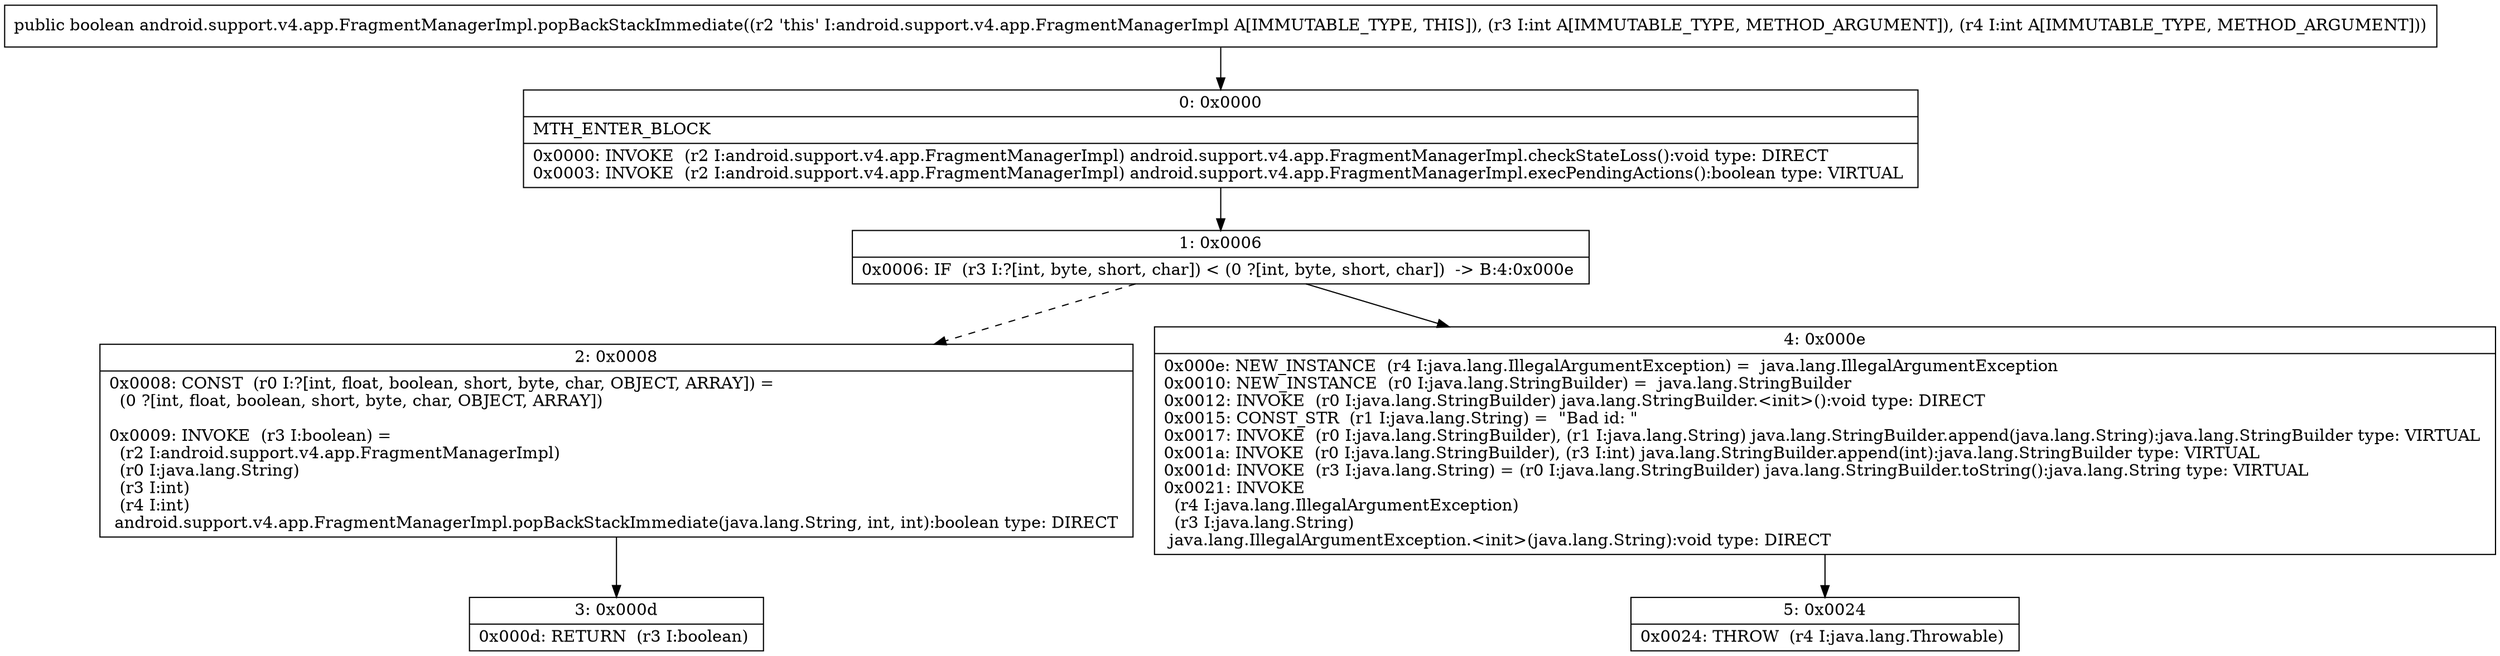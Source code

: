 digraph "CFG forandroid.support.v4.app.FragmentManagerImpl.popBackStackImmediate(II)Z" {
Node_0 [shape=record,label="{0\:\ 0x0000|MTH_ENTER_BLOCK\l|0x0000: INVOKE  (r2 I:android.support.v4.app.FragmentManagerImpl) android.support.v4.app.FragmentManagerImpl.checkStateLoss():void type: DIRECT \l0x0003: INVOKE  (r2 I:android.support.v4.app.FragmentManagerImpl) android.support.v4.app.FragmentManagerImpl.execPendingActions():boolean type: VIRTUAL \l}"];
Node_1 [shape=record,label="{1\:\ 0x0006|0x0006: IF  (r3 I:?[int, byte, short, char]) \< (0 ?[int, byte, short, char])  \-\> B:4:0x000e \l}"];
Node_2 [shape=record,label="{2\:\ 0x0008|0x0008: CONST  (r0 I:?[int, float, boolean, short, byte, char, OBJECT, ARRAY]) = \l  (0 ?[int, float, boolean, short, byte, char, OBJECT, ARRAY])\l \l0x0009: INVOKE  (r3 I:boolean) = \l  (r2 I:android.support.v4.app.FragmentManagerImpl)\l  (r0 I:java.lang.String)\l  (r3 I:int)\l  (r4 I:int)\l android.support.v4.app.FragmentManagerImpl.popBackStackImmediate(java.lang.String, int, int):boolean type: DIRECT \l}"];
Node_3 [shape=record,label="{3\:\ 0x000d|0x000d: RETURN  (r3 I:boolean) \l}"];
Node_4 [shape=record,label="{4\:\ 0x000e|0x000e: NEW_INSTANCE  (r4 I:java.lang.IllegalArgumentException) =  java.lang.IllegalArgumentException \l0x0010: NEW_INSTANCE  (r0 I:java.lang.StringBuilder) =  java.lang.StringBuilder \l0x0012: INVOKE  (r0 I:java.lang.StringBuilder) java.lang.StringBuilder.\<init\>():void type: DIRECT \l0x0015: CONST_STR  (r1 I:java.lang.String) =  \"Bad id: \" \l0x0017: INVOKE  (r0 I:java.lang.StringBuilder), (r1 I:java.lang.String) java.lang.StringBuilder.append(java.lang.String):java.lang.StringBuilder type: VIRTUAL \l0x001a: INVOKE  (r0 I:java.lang.StringBuilder), (r3 I:int) java.lang.StringBuilder.append(int):java.lang.StringBuilder type: VIRTUAL \l0x001d: INVOKE  (r3 I:java.lang.String) = (r0 I:java.lang.StringBuilder) java.lang.StringBuilder.toString():java.lang.String type: VIRTUAL \l0x0021: INVOKE  \l  (r4 I:java.lang.IllegalArgumentException)\l  (r3 I:java.lang.String)\l java.lang.IllegalArgumentException.\<init\>(java.lang.String):void type: DIRECT \l}"];
Node_5 [shape=record,label="{5\:\ 0x0024|0x0024: THROW  (r4 I:java.lang.Throwable) \l}"];
MethodNode[shape=record,label="{public boolean android.support.v4.app.FragmentManagerImpl.popBackStackImmediate((r2 'this' I:android.support.v4.app.FragmentManagerImpl A[IMMUTABLE_TYPE, THIS]), (r3 I:int A[IMMUTABLE_TYPE, METHOD_ARGUMENT]), (r4 I:int A[IMMUTABLE_TYPE, METHOD_ARGUMENT])) }"];
MethodNode -> Node_0;
Node_0 -> Node_1;
Node_1 -> Node_2[style=dashed];
Node_1 -> Node_4;
Node_2 -> Node_3;
Node_4 -> Node_5;
}

